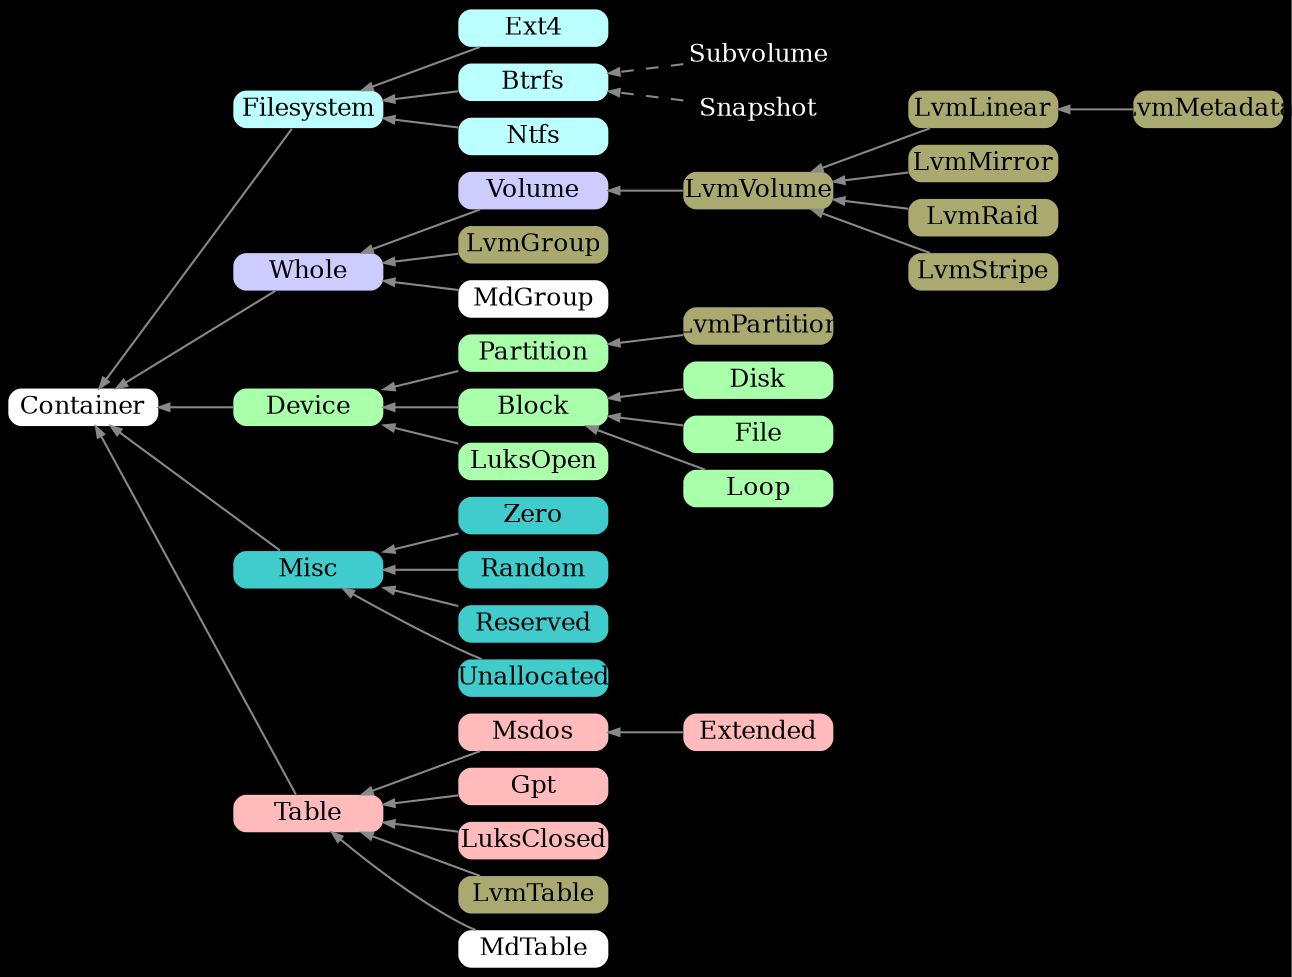 digraph G
{
	graph [
		rankdir="RL"
		bgcolor=black
		color=white
		nodesep=0.1
		ranksep=0.5
	];

	node [
		shape=Mrecord
		fontsize=12
		style=filled
		color=white
		width="1.0"
		height="0.25"
		fixedsize=true
		penwidth=0
	];

	edge [
		penwidth=1.0
		color="#888888"
		arrowsize=0.5
	];

	Table      [ fillcolor="#ffbbbb" ];
	Msdos      [ fillcolor="#ffbbbb" ];
	Extended   [ fillcolor="#ffbbbb" ];
	Gpt        [ fillcolor="#ffbbbb" ];
	LuksClosed [ fillcolor="#ffbbbb" ];

	Filesystem [ fillcolor="#bbffff" ];
	Ext4       [ fillcolor="#bbffff" ];
	Btrfs      [ fillcolor="#bbffff" ];
	Ntfs       [ fillcolor="#bbffff" ];

	BtrfsSubvolume [ label="Subvolume" fontcolor=white color=white fillcolor="#002200" style=dashed ];
	BtrfsSnapshot  [ label="Snapshot"  fontcolor=white color=white fillcolor="#002200" style=dashed ];

	Whole  [ fillcolor="#ccccff" ];
	Volume [ fillcolor="#ccccff" ];

	LvmGroup     [ fillcolor="#aaaa70" ];
	LvmLinear    [ fillcolor="#aaaa70" ];
	LvmMetadata  [ fillcolor="#aaaa70" ];
	LvmMirror    [ fillcolor="#aaaa70" ];
	LvmPartition [ fillcolor="#aaaa70" ];
	LvmRaid      [ fillcolor="#aaaa70" ];
	LvmStripe    [ fillcolor="#aaaa70" ];
	LvmTable     [ fillcolor="#aaaa70" ];
	LvmVolume    [ fillcolor="#aaaa70" ];

	Device    [ fillcolor="#aaffaa" ];

	Partition [ fillcolor="#aaffaa" ];
	Block     [ fillcolor="#aaffaa" ];
	LuksOpen  [ fillcolor="#aaffaa" ];

	Disk  [ fillcolor="#aaffaa" ];
	File  [ fillcolor="#aaffaa" ];
	Loop  [ fillcolor="#aaffaa" ];

	Misc        [ fillcolor="#40cccc" ];
	Zero        [ fillcolor="#40cccc" ];
	Random      [ fillcolor="#40cccc" ];
	Reserved    [ fillcolor="#40cccc" ];
	Unallocated [ fillcolor="#40cccc" ];

	Filesystem   -> Container;
	Table        -> Container;
	Whole        -> Container;
	Device       -> Container;
	Misc         -> Container;

	subgraph cluste_r1 {
		color = transparent;

		Block        -> Device;
		LuksOpen     -> Device;
		Partition    -> Device;

		Disk         -> Block;
		File         -> Block;
		Loop         -> Block;

		LvmPartition -> Partition;
	}

	subgraph cluste_r2 {
		color = transparent;

		Extended     -> Msdos;

		Gpt          -> Table;
		LvmTable     -> Table;
		MdTable      -> Table;
		Msdos        -> Table;
		LuksClosed   -> Table;
	}

	subgraph cluste_r3 {
		color = transparent;

		LvmGroup     -> Whole;
		MdGroup      -> Whole;
		Volume       -> Whole;

		LvmMetadata  -> LvmLinear;
		LvmLinear    -> LvmVolume;
		LvmMirror    -> LvmVolume;
		LvmRaid      -> LvmVolume;
		LvmStripe    -> LvmVolume;

		LvmVolume    -> Volume;
	}

	subgraph cluste_r4 {
		color = transparent;

		Ext4        -> Filesystem;
		Btrfs       -> Filesystem;
		Ntfs        -> Filesystem;

		BtrfsSubvolume -> Btrfs [ style=dashed ];
		BtrfsSnapshot  -> Btrfs [ style=dashed ];
	}

	subgraph cluste_r5 {
		color = transparent;

		Zero        -> Misc;
		Random      -> Misc;
		Reserved    -> Misc;
		Unallocated -> Misc;
	}
}

